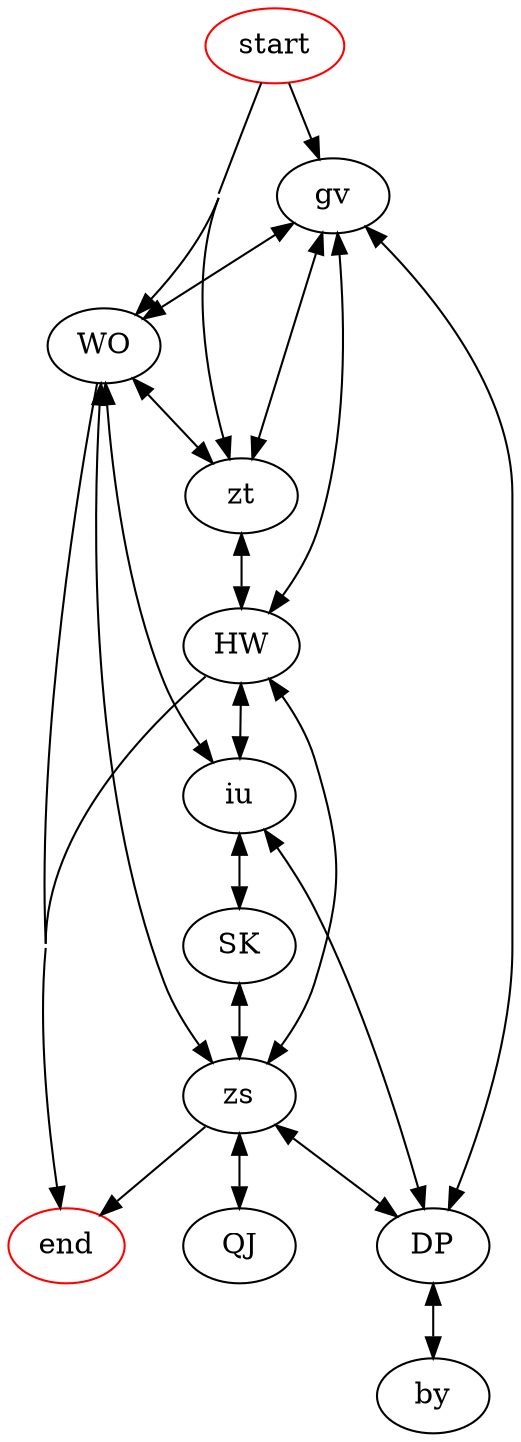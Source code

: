 digraph caves {
	concentrate=true;
	start [color=red]
	start -> {gv WO zt};
	zt -> {WO gv HW};
	QJ -> {zs};
	gv -> {zt WO DP HW};
	iu -> {SK WO HW DP};
	HW -> {zs zt iu gv};
	DP -> {zs gv by iu};
	SK -> {iu zs};
	WO -> {zs zt iu gv};
	zs -> {WO QJ DP HW SK};
	by -> {DP};
	end [color=red]
	HW -> {end};
	WO -> {end};
	zs -> {end};
}
